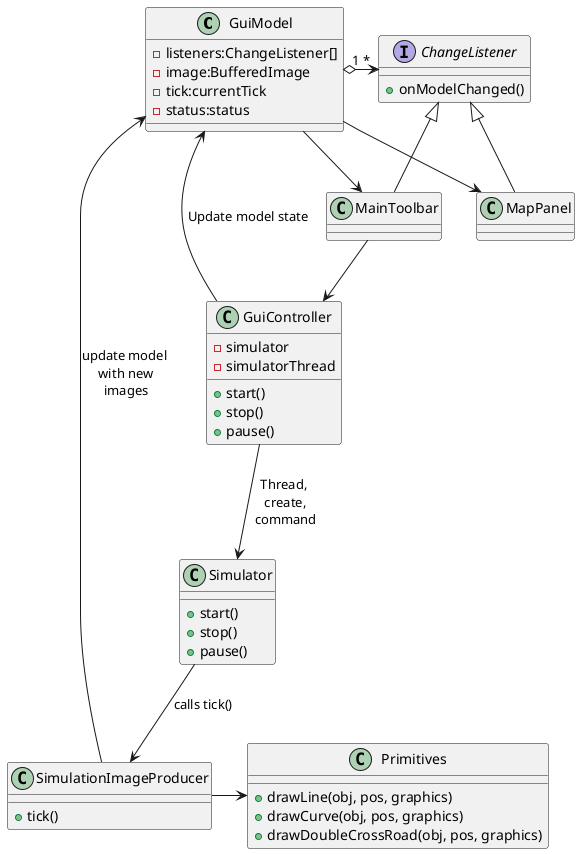 @startuml

class GuiModel {
  -listeners:ChangeListener[]
  -image:BufferedImage
  -tick:currentTick
  -status:status
}

interface ChangeListener {
 +onModelChanged()
}

GuiModel "1" o-> "*" ChangeListener

class GuiController {
 -simulator
 -simulatorThread
 +start()
 +stop()
 +pause()
}

class SimulationImageProducer {
+tick()
}

class Primitives {
+drawLine(obj, pos, graphics)
+drawCurve(obj, pos, graphics)
+drawDoubleCrossRoad(obj, pos, graphics)
}

Simulator --> SimulationImageProducer: calls tick()


GuiModel <-- SimulationImageProducer:update model \nwith new\nimages
SimulationImageProducer -> Primitives


class Simulator {
+start()
+stop()
+pause()
}

GuiController --> Simulator: Thread, \ncreate,\ncommand

GuiController -> GuiModel: Update model state

class MainToolbar {
}

class MapPanel {
}

ChangeListener <|-- MainToolbar
ChangeListener <|-- MapPanel

MainToolbar <-- GuiModel
MapPanel <-- GuiModel

MainToolbar --> GuiController
@enduml